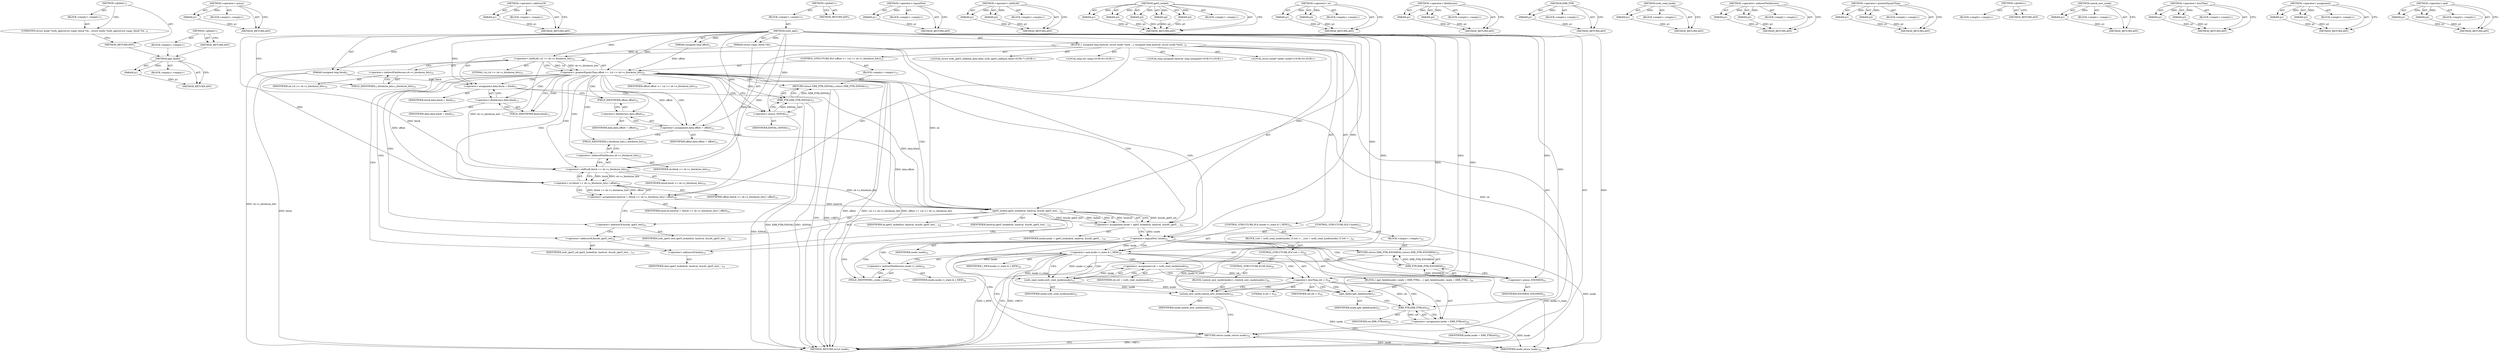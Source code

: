 digraph "&lt;global&gt;" {
vulnerable_195 [label=<(METHOD,iget_failed)>];
vulnerable_196 [label=<(PARAM,p1)>];
vulnerable_197 [label=<(BLOCK,&lt;empty&gt;,&lt;empty&gt;)>];
vulnerable_198 [label=<(METHOD_RETURN,ANY)>];
vulnerable_146 [label=<(METHOD,&lt;operator&gt;.minus)>];
vulnerable_147 [label=<(PARAM,p1)>];
vulnerable_148 [label=<(BLOCK,&lt;empty&gt;,&lt;empty&gt;)>];
vulnerable_149 [label=<(METHOD_RETURN,ANY)>];
vulnerable_173 [label=<(METHOD,&lt;operator&gt;.addressOf)>];
vulnerable_174 [label=<(PARAM,p1)>];
vulnerable_175 [label=<(BLOCK,&lt;empty&gt;,&lt;empty&gt;)>];
vulnerable_176 [label=<(METHOD_RETURN,ANY)>];
vulnerable_6 [label=<(METHOD,&lt;global&gt;)<SUB>1</SUB>>];
vulnerable_7 [label=<(BLOCK,&lt;empty&gt;,&lt;empty&gt;)<SUB>1</SUB>>];
vulnerable_8 [label=<(METHOD,isofs_iget)<SUB>1</SUB>>];
vulnerable_9 [label=<(PARAM,struct super_block *sb)<SUB>1</SUB>>];
vulnerable_10 [label=<(PARAM,unsigned long block)<SUB>2</SUB>>];
vulnerable_11 [label=<(PARAM,unsigned long offset)<SUB>3</SUB>>];
vulnerable_12 [label=<(BLOCK,{
 	unsigned long hashval;
 	struct inode *inod...,{
 	unsigned long hashval;
 	struct inode *inod...)<SUB>4</SUB>>];
vulnerable_13 [label="<(LOCAL,long unsigned hashval: long unsigned)<SUB>5</SUB>>"];
vulnerable_14 [label="<(LOCAL,struct inode* inode: inode*)<SUB>6</SUB>>"];
vulnerable_15 [label="<(LOCAL,struct isofs_iget5_callback_data data: isofs_iget5_callback_data)<SUB>7</SUB>>"];
vulnerable_16 [label="<(LOCAL,long ret: long)<SUB>8</SUB>>"];
vulnerable_17 [label=<(CONTROL_STRUCTURE,IF,if (offset &gt;= 1ul &lt;&lt; sb-&gt;s_blocksize_bits))<SUB>10</SUB>>];
vulnerable_18 [label=<(&lt;operator&gt;.greaterEqualsThan,offset &gt;= 1ul &lt;&lt; sb-&gt;s_blocksize_bits)<SUB>10</SUB>>];
vulnerable_19 [label=<(IDENTIFIER,offset,offset &gt;= 1ul &lt;&lt; sb-&gt;s_blocksize_bits)<SUB>10</SUB>>];
vulnerable_20 [label=<(&lt;operator&gt;.shiftLeft,1ul &lt;&lt; sb-&gt;s_blocksize_bits)<SUB>10</SUB>>];
vulnerable_21 [label=<(LITERAL,1ul,1ul &lt;&lt; sb-&gt;s_blocksize_bits)<SUB>10</SUB>>];
vulnerable_22 [label=<(&lt;operator&gt;.indirectFieldAccess,sb-&gt;s_blocksize_bits)<SUB>10</SUB>>];
vulnerable_23 [label=<(IDENTIFIER,sb,1ul &lt;&lt; sb-&gt;s_blocksize_bits)<SUB>10</SUB>>];
vulnerable_24 [label=<(FIELD_IDENTIFIER,s_blocksize_bits,s_blocksize_bits)<SUB>10</SUB>>];
vulnerable_25 [label=<(BLOCK,&lt;empty&gt;,&lt;empty&gt;)<SUB>11</SUB>>];
vulnerable_26 [label=<(RETURN,return ERR_PTR(-EINVAL);,return ERR_PTR(-EINVAL);)<SUB>11</SUB>>];
vulnerable_27 [label=<(ERR_PTR,ERR_PTR(-EINVAL))<SUB>11</SUB>>];
vulnerable_28 [label=<(&lt;operator&gt;.minus,-EINVAL)<SUB>11</SUB>>];
vulnerable_29 [label=<(IDENTIFIER,EINVAL,-EINVAL)<SUB>11</SUB>>];
vulnerable_30 [label=<(&lt;operator&gt;.assignment,data.block = block)<SUB>13</SUB>>];
vulnerable_31 [label=<(&lt;operator&gt;.fieldAccess,data.block)<SUB>13</SUB>>];
vulnerable_32 [label=<(IDENTIFIER,data,data.block = block)<SUB>13</SUB>>];
vulnerable_33 [label=<(FIELD_IDENTIFIER,block,block)<SUB>13</SUB>>];
vulnerable_34 [label=<(IDENTIFIER,block,data.block = block)<SUB>13</SUB>>];
vulnerable_35 [label=<(&lt;operator&gt;.assignment,data.offset = offset)<SUB>14</SUB>>];
vulnerable_36 [label=<(&lt;operator&gt;.fieldAccess,data.offset)<SUB>14</SUB>>];
vulnerable_37 [label=<(IDENTIFIER,data,data.offset = offset)<SUB>14</SUB>>];
vulnerable_38 [label=<(FIELD_IDENTIFIER,offset,offset)<SUB>14</SUB>>];
vulnerable_39 [label=<(IDENTIFIER,offset,data.offset = offset)<SUB>14</SUB>>];
vulnerable_40 [label=<(&lt;operator&gt;.assignment,hashval = (block &lt;&lt; sb-&gt;s_blocksize_bits) | offset)<SUB>16</SUB>>];
vulnerable_41 [label=<(IDENTIFIER,hashval,hashval = (block &lt;&lt; sb-&gt;s_blocksize_bits) | offset)<SUB>16</SUB>>];
vulnerable_42 [label=<(&lt;operator&gt;.or,(block &lt;&lt; sb-&gt;s_blocksize_bits) | offset)<SUB>16</SUB>>];
vulnerable_43 [label=<(&lt;operator&gt;.shiftLeft,block &lt;&lt; sb-&gt;s_blocksize_bits)<SUB>16</SUB>>];
vulnerable_44 [label=<(IDENTIFIER,block,block &lt;&lt; sb-&gt;s_blocksize_bits)<SUB>16</SUB>>];
vulnerable_45 [label=<(&lt;operator&gt;.indirectFieldAccess,sb-&gt;s_blocksize_bits)<SUB>16</SUB>>];
vulnerable_46 [label=<(IDENTIFIER,sb,block &lt;&lt; sb-&gt;s_blocksize_bits)<SUB>16</SUB>>];
vulnerable_47 [label=<(FIELD_IDENTIFIER,s_blocksize_bits,s_blocksize_bits)<SUB>16</SUB>>];
vulnerable_48 [label=<(IDENTIFIER,offset,(block &lt;&lt; sb-&gt;s_blocksize_bits) | offset)<SUB>16</SUB>>];
vulnerable_49 [label=<(&lt;operator&gt;.assignment,inode = iget5_locked(sb, hashval, &amp;isofs_iget5_...)<SUB>18</SUB>>];
vulnerable_50 [label=<(IDENTIFIER,inode,inode = iget5_locked(sb, hashval, &amp;isofs_iget5_...)<SUB>18</SUB>>];
vulnerable_51 [label=<(iget5_locked,iget5_locked(sb, hashval, &amp;isofs_iget5_test,
		...)<SUB>18</SUB>>];
vulnerable_52 [label=<(IDENTIFIER,sb,iget5_locked(sb, hashval, &amp;isofs_iget5_test,
		...)<SUB>18</SUB>>];
vulnerable_53 [label=<(IDENTIFIER,hashval,iget5_locked(sb, hashval, &amp;isofs_iget5_test,
		...)<SUB>18</SUB>>];
vulnerable_54 [label=<(&lt;operator&gt;.addressOf,&amp;isofs_iget5_test)<SUB>18</SUB>>];
vulnerable_55 [label=<(IDENTIFIER,isofs_iget5_test,iget5_locked(sb, hashval, &amp;isofs_iget5_test,
		...)<SUB>18</SUB>>];
vulnerable_56 [label=<(&lt;operator&gt;.addressOf,&amp;isofs_iget5_set)<SUB>19</SUB>>];
vulnerable_57 [label=<(IDENTIFIER,isofs_iget5_set,iget5_locked(sb, hashval, &amp;isofs_iget5_test,
		...)<SUB>19</SUB>>];
vulnerable_58 [label=<(&lt;operator&gt;.addressOf,&amp;data)<SUB>19</SUB>>];
vulnerable_59 [label=<(IDENTIFIER,data,iget5_locked(sb, hashval, &amp;isofs_iget5_test,
		...)<SUB>19</SUB>>];
vulnerable_60 [label=<(CONTROL_STRUCTURE,IF,if (!inode))<SUB>21</SUB>>];
vulnerable_61 [label=<(&lt;operator&gt;.logicalNot,!inode)<SUB>21</SUB>>];
vulnerable_62 [label=<(IDENTIFIER,inode,!inode)<SUB>21</SUB>>];
vulnerable_63 [label=<(BLOCK,&lt;empty&gt;,&lt;empty&gt;)<SUB>22</SUB>>];
vulnerable_64 [label=<(RETURN,return ERR_PTR(-ENOMEM);,return ERR_PTR(-ENOMEM);)<SUB>22</SUB>>];
vulnerable_65 [label=<(ERR_PTR,ERR_PTR(-ENOMEM))<SUB>22</SUB>>];
vulnerable_66 [label=<(&lt;operator&gt;.minus,-ENOMEM)<SUB>22</SUB>>];
vulnerable_67 [label=<(IDENTIFIER,ENOMEM,-ENOMEM)<SUB>22</SUB>>];
vulnerable_68 [label=<(CONTROL_STRUCTURE,IF,if (inode-&gt;i_state &amp; I_NEW))<SUB>24</SUB>>];
vulnerable_69 [label=<(&lt;operator&gt;.and,inode-&gt;i_state &amp; I_NEW)<SUB>24</SUB>>];
vulnerable_70 [label=<(&lt;operator&gt;.indirectFieldAccess,inode-&gt;i_state)<SUB>24</SUB>>];
vulnerable_71 [label=<(IDENTIFIER,inode,inode-&gt;i_state &amp; I_NEW)<SUB>24</SUB>>];
vulnerable_72 [label=<(FIELD_IDENTIFIER,i_state,i_state)<SUB>24</SUB>>];
vulnerable_73 [label=<(IDENTIFIER,I_NEW,inode-&gt;i_state &amp; I_NEW)<SUB>24</SUB>>];
vulnerable_74 [label=<(BLOCK,{
		ret = isofs_read_inode(inode);
 		if (ret &lt;...,{
		ret = isofs_read_inode(inode);
 		if (ret &lt;...)<SUB>24</SUB>>];
vulnerable_75 [label=<(&lt;operator&gt;.assignment,ret = isofs_read_inode(inode))<SUB>25</SUB>>];
vulnerable_76 [label=<(IDENTIFIER,ret,ret = isofs_read_inode(inode))<SUB>25</SUB>>];
vulnerable_77 [label=<(isofs_read_inode,isofs_read_inode(inode))<SUB>25</SUB>>];
vulnerable_78 [label=<(IDENTIFIER,inode,isofs_read_inode(inode))<SUB>25</SUB>>];
vulnerable_79 [label=<(CONTROL_STRUCTURE,IF,if (ret &lt; 0))<SUB>26</SUB>>];
vulnerable_80 [label=<(&lt;operator&gt;.lessThan,ret &lt; 0)<SUB>26</SUB>>];
vulnerable_81 [label=<(IDENTIFIER,ret,ret &lt; 0)<SUB>26</SUB>>];
vulnerable_82 [label=<(LITERAL,0,ret &lt; 0)<SUB>26</SUB>>];
vulnerable_83 [label=<(BLOCK,{
 			iget_failed(inode);
 			inode = ERR_PTR(r...,{
 			iget_failed(inode);
 			inode = ERR_PTR(r...)<SUB>26</SUB>>];
vulnerable_84 [label=<(iget_failed,iget_failed(inode))<SUB>27</SUB>>];
vulnerable_85 [label=<(IDENTIFIER,inode,iget_failed(inode))<SUB>27</SUB>>];
vulnerable_86 [label=<(&lt;operator&gt;.assignment,inode = ERR_PTR(ret))<SUB>28</SUB>>];
vulnerable_87 [label=<(IDENTIFIER,inode,inode = ERR_PTR(ret))<SUB>28</SUB>>];
vulnerable_88 [label=<(ERR_PTR,ERR_PTR(ret))<SUB>28</SUB>>];
vulnerable_89 [label=<(IDENTIFIER,ret,ERR_PTR(ret))<SUB>28</SUB>>];
vulnerable_90 [label=<(CONTROL_STRUCTURE,ELSE,else)<SUB>29</SUB>>];
vulnerable_91 [label=<(BLOCK,{
			unlock_new_inode(inode);
		},{
			unlock_new_inode(inode);
		})<SUB>29</SUB>>];
vulnerable_92 [label=<(unlock_new_inode,unlock_new_inode(inode))<SUB>30</SUB>>];
vulnerable_93 [label=<(IDENTIFIER,inode,unlock_new_inode(inode))<SUB>30</SUB>>];
vulnerable_94 [label=<(RETURN,return inode;,return inode;)<SUB>34</SUB>>];
vulnerable_95 [label=<(IDENTIFIER,inode,return inode;)<SUB>34</SUB>>];
vulnerable_96 [label=<(METHOD_RETURN,struct inode)<SUB>1</SUB>>];
vulnerable_98 [label=<(METHOD_RETURN,ANY)<SUB>1</SUB>>];
vulnerable_177 [label=<(METHOD,&lt;operator&gt;.logicalNot)>];
vulnerable_178 [label=<(PARAM,p1)>];
vulnerable_179 [label=<(BLOCK,&lt;empty&gt;,&lt;empty&gt;)>];
vulnerable_180 [label=<(METHOD_RETURN,ANY)>];
vulnerable_132 [label=<(METHOD,&lt;operator&gt;.shiftLeft)>];
vulnerable_133 [label=<(PARAM,p1)>];
vulnerable_134 [label=<(PARAM,p2)>];
vulnerable_135 [label=<(BLOCK,&lt;empty&gt;,&lt;empty&gt;)>];
vulnerable_136 [label=<(METHOD_RETURN,ANY)>];
vulnerable_165 [label=<(METHOD,iget5_locked)>];
vulnerable_166 [label=<(PARAM,p1)>];
vulnerable_167 [label=<(PARAM,p2)>];
vulnerable_168 [label=<(PARAM,p3)>];
vulnerable_169 [label=<(PARAM,p4)>];
vulnerable_170 [label=<(PARAM,p5)>];
vulnerable_171 [label=<(BLOCK,&lt;empty&gt;,&lt;empty&gt;)>];
vulnerable_172 [label=<(METHOD_RETURN,ANY)>];
vulnerable_160 [label=<(METHOD,&lt;operator&gt;.or)>];
vulnerable_161 [label=<(PARAM,p1)>];
vulnerable_162 [label=<(PARAM,p2)>];
vulnerable_163 [label=<(BLOCK,&lt;empty&gt;,&lt;empty&gt;)>];
vulnerable_164 [label=<(METHOD_RETURN,ANY)>];
vulnerable_155 [label=<(METHOD,&lt;operator&gt;.fieldAccess)>];
vulnerable_156 [label=<(PARAM,p1)>];
vulnerable_157 [label=<(PARAM,p2)>];
vulnerable_158 [label=<(BLOCK,&lt;empty&gt;,&lt;empty&gt;)>];
vulnerable_159 [label=<(METHOD_RETURN,ANY)>];
vulnerable_142 [label=<(METHOD,ERR_PTR)>];
vulnerable_143 [label=<(PARAM,p1)>];
vulnerable_144 [label=<(BLOCK,&lt;empty&gt;,&lt;empty&gt;)>];
vulnerable_145 [label=<(METHOD_RETURN,ANY)>];
vulnerable_186 [label=<(METHOD,isofs_read_inode)>];
vulnerable_187 [label=<(PARAM,p1)>];
vulnerable_188 [label=<(BLOCK,&lt;empty&gt;,&lt;empty&gt;)>];
vulnerable_189 [label=<(METHOD_RETURN,ANY)>];
vulnerable_137 [label=<(METHOD,&lt;operator&gt;.indirectFieldAccess)>];
vulnerable_138 [label=<(PARAM,p1)>];
vulnerable_139 [label=<(PARAM,p2)>];
vulnerable_140 [label=<(BLOCK,&lt;empty&gt;,&lt;empty&gt;)>];
vulnerable_141 [label=<(METHOD_RETURN,ANY)>];
vulnerable_127 [label=<(METHOD,&lt;operator&gt;.greaterEqualsThan)>];
vulnerable_128 [label=<(PARAM,p1)>];
vulnerable_129 [label=<(PARAM,p2)>];
vulnerable_130 [label=<(BLOCK,&lt;empty&gt;,&lt;empty&gt;)>];
vulnerable_131 [label=<(METHOD_RETURN,ANY)>];
vulnerable_121 [label=<(METHOD,&lt;global&gt;)<SUB>1</SUB>>];
vulnerable_122 [label=<(BLOCK,&lt;empty&gt;,&lt;empty&gt;)>];
vulnerable_123 [label=<(METHOD_RETURN,ANY)>];
vulnerable_199 [label=<(METHOD,unlock_new_inode)>];
vulnerable_200 [label=<(PARAM,p1)>];
vulnerable_201 [label=<(BLOCK,&lt;empty&gt;,&lt;empty&gt;)>];
vulnerable_202 [label=<(METHOD_RETURN,ANY)>];
vulnerable_190 [label=<(METHOD,&lt;operator&gt;.lessThan)>];
vulnerable_191 [label=<(PARAM,p1)>];
vulnerable_192 [label=<(PARAM,p2)>];
vulnerable_193 [label=<(BLOCK,&lt;empty&gt;,&lt;empty&gt;)>];
vulnerable_194 [label=<(METHOD_RETURN,ANY)>];
vulnerable_150 [label=<(METHOD,&lt;operator&gt;.assignment)>];
vulnerable_151 [label=<(PARAM,p1)>];
vulnerable_152 [label=<(PARAM,p2)>];
vulnerable_153 [label=<(BLOCK,&lt;empty&gt;,&lt;empty&gt;)>];
vulnerable_154 [label=<(METHOD_RETURN,ANY)>];
vulnerable_181 [label=<(METHOD,&lt;operator&gt;.and)>];
vulnerable_182 [label=<(PARAM,p1)>];
vulnerable_183 [label=<(PARAM,p2)>];
vulnerable_184 [label=<(BLOCK,&lt;empty&gt;,&lt;empty&gt;)>];
vulnerable_185 [label=<(METHOD_RETURN,ANY)>];
fixed_6 [label=<(METHOD,&lt;global&gt;)<SUB>1</SUB>>];
fixed_7 [label=<(BLOCK,&lt;empty&gt;,&lt;empty&gt;)<SUB>1</SUB>>];
fixed_8 [label=<(UNKNOWN,struct inode *isofs_iget(struct super_block *sb...,struct inode *isofs_iget(struct super_block *sb...)<SUB>1</SUB>>];
fixed_9 [label=<(METHOD_RETURN,ANY)<SUB>1</SUB>>];
fixed_14 [label=<(METHOD,&lt;global&gt;)<SUB>1</SUB>>];
fixed_15 [label=<(BLOCK,&lt;empty&gt;,&lt;empty&gt;)>];
fixed_16 [label=<(METHOD_RETURN,ANY)>];
vulnerable_195 -> vulnerable_196  [key=0, label="AST: "];
vulnerable_195 -> vulnerable_196  [key=1, label="DDG: "];
vulnerable_195 -> vulnerable_197  [key=0, label="AST: "];
vulnerable_195 -> vulnerable_198  [key=0, label="AST: "];
vulnerable_195 -> vulnerable_198  [key=1, label="CFG: "];
vulnerable_196 -> vulnerable_198  [key=0, label="DDG: p1"];
vulnerable_146 -> vulnerable_147  [key=0, label="AST: "];
vulnerable_146 -> vulnerable_147  [key=1, label="DDG: "];
vulnerable_146 -> vulnerable_148  [key=0, label="AST: "];
vulnerable_146 -> vulnerable_149  [key=0, label="AST: "];
vulnerable_146 -> vulnerable_149  [key=1, label="CFG: "];
vulnerable_147 -> vulnerable_149  [key=0, label="DDG: p1"];
vulnerable_173 -> vulnerable_174  [key=0, label="AST: "];
vulnerable_173 -> vulnerable_174  [key=1, label="DDG: "];
vulnerable_173 -> vulnerable_175  [key=0, label="AST: "];
vulnerable_173 -> vulnerable_176  [key=0, label="AST: "];
vulnerable_173 -> vulnerable_176  [key=1, label="CFG: "];
vulnerable_174 -> vulnerable_176  [key=0, label="DDG: p1"];
vulnerable_6 -> vulnerable_7  [key=0, label="AST: "];
vulnerable_6 -> vulnerable_98  [key=0, label="AST: "];
vulnerable_6 -> vulnerable_98  [key=1, label="CFG: "];
vulnerable_7 -> vulnerable_8  [key=0, label="AST: "];
vulnerable_8 -> vulnerable_9  [key=0, label="AST: "];
vulnerable_8 -> vulnerable_9  [key=1, label="DDG: "];
vulnerable_8 -> vulnerable_10  [key=0, label="AST: "];
vulnerable_8 -> vulnerable_10  [key=1, label="DDG: "];
vulnerable_8 -> vulnerable_11  [key=0, label="AST: "];
vulnerable_8 -> vulnerable_11  [key=1, label="DDG: "];
vulnerable_8 -> vulnerable_12  [key=0, label="AST: "];
vulnerable_8 -> vulnerable_96  [key=0, label="AST: "];
vulnerable_8 -> vulnerable_24  [key=0, label="CFG: "];
vulnerable_8 -> vulnerable_30  [key=0, label="DDG: "];
vulnerable_8 -> vulnerable_35  [key=0, label="DDG: "];
vulnerable_8 -> vulnerable_95  [key=0, label="DDG: "];
vulnerable_8 -> vulnerable_18  [key=0, label="DDG: "];
vulnerable_8 -> vulnerable_42  [key=0, label="DDG: "];
vulnerable_8 -> vulnerable_51  [key=0, label="DDG: "];
vulnerable_8 -> vulnerable_61  [key=0, label="DDG: "];
vulnerable_8 -> vulnerable_69  [key=0, label="DDG: "];
vulnerable_8 -> vulnerable_20  [key=0, label="DDG: "];
vulnerable_8 -> vulnerable_43  [key=0, label="DDG: "];
vulnerable_8 -> vulnerable_77  [key=0, label="DDG: "];
vulnerable_8 -> vulnerable_80  [key=0, label="DDG: "];
vulnerable_8 -> vulnerable_28  [key=0, label="DDG: "];
vulnerable_8 -> vulnerable_66  [key=0, label="DDG: "];
vulnerable_8 -> vulnerable_84  [key=0, label="DDG: "];
vulnerable_8 -> vulnerable_88  [key=0, label="DDG: "];
vulnerable_8 -> vulnerable_92  [key=0, label="DDG: "];
vulnerable_9 -> vulnerable_96  [key=0, label="DDG: sb"];
vulnerable_9 -> vulnerable_51  [key=0, label="DDG: sb"];
vulnerable_9 -> vulnerable_20  [key=0, label="DDG: sb"];
vulnerable_9 -> vulnerable_43  [key=0, label="DDG: sb"];
vulnerable_10 -> vulnerable_96  [key=0, label="DDG: block"];
vulnerable_10 -> vulnerable_30  [key=0, label="DDG: block"];
vulnerable_10 -> vulnerable_43  [key=0, label="DDG: block"];
vulnerable_11 -> vulnerable_18  [key=0, label="DDG: offset"];
vulnerable_12 -> vulnerable_13  [key=0, label="AST: "];
vulnerable_12 -> vulnerable_14  [key=0, label="AST: "];
vulnerable_12 -> vulnerable_15  [key=0, label="AST: "];
vulnerable_12 -> vulnerable_16  [key=0, label="AST: "];
vulnerable_12 -> vulnerable_17  [key=0, label="AST: "];
vulnerable_12 -> vulnerable_30  [key=0, label="AST: "];
vulnerable_12 -> vulnerable_35  [key=0, label="AST: "];
vulnerable_12 -> vulnerable_40  [key=0, label="AST: "];
vulnerable_12 -> vulnerable_49  [key=0, label="AST: "];
vulnerable_12 -> vulnerable_60  [key=0, label="AST: "];
vulnerable_12 -> vulnerable_68  [key=0, label="AST: "];
vulnerable_12 -> vulnerable_94  [key=0, label="AST: "];
vulnerable_17 -> vulnerable_18  [key=0, label="AST: "];
vulnerable_17 -> vulnerable_25  [key=0, label="AST: "];
vulnerable_18 -> vulnerable_19  [key=0, label="AST: "];
vulnerable_18 -> vulnerable_20  [key=0, label="AST: "];
vulnerable_18 -> vulnerable_28  [key=0, label="CFG: "];
vulnerable_18 -> vulnerable_28  [key=1, label="CDG: "];
vulnerable_18 -> vulnerable_33  [key=0, label="CFG: "];
vulnerable_18 -> vulnerable_33  [key=1, label="CDG: "];
vulnerable_18 -> vulnerable_96  [key=0, label="DDG: offset"];
vulnerable_18 -> vulnerable_96  [key=1, label="DDG: 1ul &lt;&lt; sb-&gt;s_blocksize_bits"];
vulnerable_18 -> vulnerable_96  [key=2, label="DDG: offset &gt;= 1ul &lt;&lt; sb-&gt;s_blocksize_bits"];
vulnerable_18 -> vulnerable_35  [key=0, label="DDG: offset"];
vulnerable_18 -> vulnerable_35  [key=1, label="CDG: "];
vulnerable_18 -> vulnerable_42  [key=0, label="DDG: offset"];
vulnerable_18 -> vulnerable_42  [key=1, label="CDG: "];
vulnerable_18 -> vulnerable_47  [key=0, label="CDG: "];
vulnerable_18 -> vulnerable_30  [key=0, label="CDG: "];
vulnerable_18 -> vulnerable_49  [key=0, label="CDG: "];
vulnerable_18 -> vulnerable_26  [key=0, label="CDG: "];
vulnerable_18 -> vulnerable_51  [key=0, label="CDG: "];
vulnerable_18 -> vulnerable_38  [key=0, label="CDG: "];
vulnerable_18 -> vulnerable_56  [key=0, label="CDG: "];
vulnerable_18 -> vulnerable_45  [key=0, label="CDG: "];
vulnerable_18 -> vulnerable_27  [key=0, label="CDG: "];
vulnerable_18 -> vulnerable_40  [key=0, label="CDG: "];
vulnerable_18 -> vulnerable_54  [key=0, label="CDG: "];
vulnerable_18 -> vulnerable_43  [key=0, label="CDG: "];
vulnerable_18 -> vulnerable_58  [key=0, label="CDG: "];
vulnerable_18 -> vulnerable_61  [key=0, label="CDG: "];
vulnerable_18 -> vulnerable_36  [key=0, label="CDG: "];
vulnerable_18 -> vulnerable_31  [key=0, label="CDG: "];
vulnerable_20 -> vulnerable_21  [key=0, label="AST: "];
vulnerable_20 -> vulnerable_22  [key=0, label="AST: "];
vulnerable_20 -> vulnerable_18  [key=0, label="CFG: "];
vulnerable_20 -> vulnerable_18  [key=1, label="DDG: 1ul"];
vulnerable_20 -> vulnerable_18  [key=2, label="DDG: sb-&gt;s_blocksize_bits"];
vulnerable_20 -> vulnerable_96  [key=0, label="DDG: sb-&gt;s_blocksize_bits"];
vulnerable_20 -> vulnerable_43  [key=0, label="DDG: sb-&gt;s_blocksize_bits"];
vulnerable_22 -> vulnerable_23  [key=0, label="AST: "];
vulnerable_22 -> vulnerable_24  [key=0, label="AST: "];
vulnerable_22 -> vulnerable_20  [key=0, label="CFG: "];
vulnerable_24 -> vulnerable_22  [key=0, label="CFG: "];
vulnerable_25 -> vulnerable_26  [key=0, label="AST: "];
vulnerable_26 -> vulnerable_27  [key=0, label="AST: "];
vulnerable_26 -> vulnerable_96  [key=0, label="CFG: "];
vulnerable_26 -> vulnerable_96  [key=1, label="DDG: &lt;RET&gt;"];
vulnerable_27 -> vulnerable_28  [key=0, label="AST: "];
vulnerable_27 -> vulnerable_26  [key=0, label="CFG: "];
vulnerable_27 -> vulnerable_26  [key=1, label="DDG: ERR_PTR(-EINVAL)"];
vulnerable_27 -> vulnerable_96  [key=0, label="DDG: -EINVAL"];
vulnerable_27 -> vulnerable_96  [key=1, label="DDG: ERR_PTR(-EINVAL)"];
vulnerable_28 -> vulnerable_29  [key=0, label="AST: "];
vulnerable_28 -> vulnerable_27  [key=0, label="CFG: "];
vulnerable_28 -> vulnerable_27  [key=1, label="DDG: EINVAL"];
vulnerable_28 -> vulnerable_96  [key=0, label="DDG: EINVAL"];
vulnerable_30 -> vulnerable_31  [key=0, label="AST: "];
vulnerable_30 -> vulnerable_34  [key=0, label="AST: "];
vulnerable_30 -> vulnerable_38  [key=0, label="CFG: "];
vulnerable_30 -> vulnerable_51  [key=0, label="DDG: data.block"];
vulnerable_31 -> vulnerable_32  [key=0, label="AST: "];
vulnerable_31 -> vulnerable_33  [key=0, label="AST: "];
vulnerable_31 -> vulnerable_30  [key=0, label="CFG: "];
vulnerable_33 -> vulnerable_31  [key=0, label="CFG: "];
vulnerable_35 -> vulnerable_36  [key=0, label="AST: "];
vulnerable_35 -> vulnerable_39  [key=0, label="AST: "];
vulnerable_35 -> vulnerable_47  [key=0, label="CFG: "];
vulnerable_35 -> vulnerable_51  [key=0, label="DDG: data.offset"];
vulnerable_36 -> vulnerable_37  [key=0, label="AST: "];
vulnerable_36 -> vulnerable_38  [key=0, label="AST: "];
vulnerable_36 -> vulnerable_35  [key=0, label="CFG: "];
vulnerable_38 -> vulnerable_36  [key=0, label="CFG: "];
vulnerable_40 -> vulnerable_41  [key=0, label="AST: "];
vulnerable_40 -> vulnerable_42  [key=0, label="AST: "];
vulnerable_40 -> vulnerable_54  [key=0, label="CFG: "];
vulnerable_40 -> vulnerable_51  [key=0, label="DDG: hashval"];
vulnerable_42 -> vulnerable_43  [key=0, label="AST: "];
vulnerable_42 -> vulnerable_48  [key=0, label="AST: "];
vulnerable_42 -> vulnerable_40  [key=0, label="CFG: "];
vulnerable_42 -> vulnerable_40  [key=1, label="DDG: block &lt;&lt; sb-&gt;s_blocksize_bits"];
vulnerable_42 -> vulnerable_40  [key=2, label="DDG: offset"];
vulnerable_43 -> vulnerable_44  [key=0, label="AST: "];
vulnerable_43 -> vulnerable_45  [key=0, label="AST: "];
vulnerable_43 -> vulnerable_42  [key=0, label="CFG: "];
vulnerable_43 -> vulnerable_42  [key=1, label="DDG: block"];
vulnerable_43 -> vulnerable_42  [key=2, label="DDG: sb-&gt;s_blocksize_bits"];
vulnerable_43 -> vulnerable_51  [key=0, label="DDG: sb-&gt;s_blocksize_bits"];
vulnerable_45 -> vulnerable_46  [key=0, label="AST: "];
vulnerable_45 -> vulnerable_47  [key=0, label="AST: "];
vulnerable_45 -> vulnerable_43  [key=0, label="CFG: "];
vulnerable_47 -> vulnerable_45  [key=0, label="CFG: "];
vulnerable_49 -> vulnerable_50  [key=0, label="AST: "];
vulnerable_49 -> vulnerable_51  [key=0, label="AST: "];
vulnerable_49 -> vulnerable_61  [key=0, label="CFG: "];
vulnerable_49 -> vulnerable_61  [key=1, label="DDG: inode"];
vulnerable_51 -> vulnerable_52  [key=0, label="AST: "];
vulnerable_51 -> vulnerable_53  [key=0, label="AST: "];
vulnerable_51 -> vulnerable_54  [key=0, label="AST: "];
vulnerable_51 -> vulnerable_56  [key=0, label="AST: "];
vulnerable_51 -> vulnerable_58  [key=0, label="AST: "];
vulnerable_51 -> vulnerable_49  [key=0, label="CFG: "];
vulnerable_51 -> vulnerable_49  [key=1, label="DDG: &amp;isofs_iget5_set"];
vulnerable_51 -> vulnerable_49  [key=2, label="DDG: &amp;isofs_iget5_test"];
vulnerable_51 -> vulnerable_49  [key=3, label="DDG: &amp;data"];
vulnerable_51 -> vulnerable_49  [key=4, label="DDG: sb"];
vulnerable_51 -> vulnerable_49  [key=5, label="DDG: hashval"];
vulnerable_54 -> vulnerable_55  [key=0, label="AST: "];
vulnerable_54 -> vulnerable_56  [key=0, label="CFG: "];
vulnerable_56 -> vulnerable_57  [key=0, label="AST: "];
vulnerable_56 -> vulnerable_58  [key=0, label="CFG: "];
vulnerable_58 -> vulnerable_59  [key=0, label="AST: "];
vulnerable_58 -> vulnerable_51  [key=0, label="CFG: "];
vulnerable_60 -> vulnerable_61  [key=0, label="AST: "];
vulnerable_60 -> vulnerable_63  [key=0, label="AST: "];
vulnerable_61 -> vulnerable_62  [key=0, label="AST: "];
vulnerable_61 -> vulnerable_66  [key=0, label="CFG: "];
vulnerable_61 -> vulnerable_66  [key=1, label="CDG: "];
vulnerable_61 -> vulnerable_72  [key=0, label="CFG: "];
vulnerable_61 -> vulnerable_72  [key=1, label="CDG: "];
vulnerable_61 -> vulnerable_95  [key=0, label="DDG: inode"];
vulnerable_61 -> vulnerable_69  [key=0, label="DDG: inode"];
vulnerable_61 -> vulnerable_69  [key=1, label="CDG: "];
vulnerable_61 -> vulnerable_77  [key=0, label="DDG: inode"];
vulnerable_61 -> vulnerable_94  [key=0, label="CDG: "];
vulnerable_61 -> vulnerable_64  [key=0, label="CDG: "];
vulnerable_61 -> vulnerable_65  [key=0, label="CDG: "];
vulnerable_61 -> vulnerable_70  [key=0, label="CDG: "];
vulnerable_63 -> vulnerable_64  [key=0, label="AST: "];
vulnerable_64 -> vulnerable_65  [key=0, label="AST: "];
vulnerable_64 -> vulnerable_96  [key=0, label="CFG: "];
vulnerable_64 -> vulnerable_96  [key=1, label="DDG: &lt;RET&gt;"];
vulnerable_65 -> vulnerable_66  [key=0, label="AST: "];
vulnerable_65 -> vulnerable_64  [key=0, label="CFG: "];
vulnerable_65 -> vulnerable_64  [key=1, label="DDG: ERR_PTR(-ENOMEM)"];
vulnerable_66 -> vulnerable_67  [key=0, label="AST: "];
vulnerable_66 -> vulnerable_65  [key=0, label="CFG: "];
vulnerable_66 -> vulnerable_65  [key=1, label="DDG: ENOMEM"];
vulnerable_68 -> vulnerable_69  [key=0, label="AST: "];
vulnerable_68 -> vulnerable_74  [key=0, label="AST: "];
vulnerable_69 -> vulnerable_70  [key=0, label="AST: "];
vulnerable_69 -> vulnerable_73  [key=0, label="AST: "];
vulnerable_69 -> vulnerable_77  [key=0, label="CFG: "];
vulnerable_69 -> vulnerable_77  [key=1, label="DDG: inode-&gt;i_state"];
vulnerable_69 -> vulnerable_77  [key=2, label="CDG: "];
vulnerable_69 -> vulnerable_94  [key=0, label="CFG: "];
vulnerable_69 -> vulnerable_96  [key=0, label="DDG: I_NEW"];
vulnerable_69 -> vulnerable_95  [key=0, label="DDG: inode-&gt;i_state"];
vulnerable_69 -> vulnerable_84  [key=0, label="DDG: inode-&gt;i_state"];
vulnerable_69 -> vulnerable_92  [key=0, label="DDG: inode-&gt;i_state"];
vulnerable_69 -> vulnerable_75  [key=0, label="CDG: "];
vulnerable_69 -> vulnerable_80  [key=0, label="CDG: "];
vulnerable_70 -> vulnerable_71  [key=0, label="AST: "];
vulnerable_70 -> vulnerable_72  [key=0, label="AST: "];
vulnerable_70 -> vulnerable_69  [key=0, label="CFG: "];
vulnerable_72 -> vulnerable_70  [key=0, label="CFG: "];
vulnerable_74 -> vulnerable_75  [key=0, label="AST: "];
vulnerable_74 -> vulnerable_79  [key=0, label="AST: "];
vulnerable_75 -> vulnerable_76  [key=0, label="AST: "];
vulnerable_75 -> vulnerable_77  [key=0, label="AST: "];
vulnerable_75 -> vulnerable_80  [key=0, label="CFG: "];
vulnerable_75 -> vulnerable_80  [key=1, label="DDG: ret"];
vulnerable_77 -> vulnerable_78  [key=0, label="AST: "];
vulnerable_77 -> vulnerable_75  [key=0, label="CFG: "];
vulnerable_77 -> vulnerable_75  [key=1, label="DDG: inode"];
vulnerable_77 -> vulnerable_84  [key=0, label="DDG: inode"];
vulnerable_77 -> vulnerable_92  [key=0, label="DDG: inode"];
vulnerable_79 -> vulnerable_80  [key=0, label="AST: "];
vulnerable_79 -> vulnerable_83  [key=0, label="AST: "];
vulnerable_79 -> vulnerable_90  [key=0, label="AST: "];
vulnerable_80 -> vulnerable_81  [key=0, label="AST: "];
vulnerable_80 -> vulnerable_82  [key=0, label="AST: "];
vulnerable_80 -> vulnerable_84  [key=0, label="CFG: "];
vulnerable_80 -> vulnerable_84  [key=1, label="CDG: "];
vulnerable_80 -> vulnerable_92  [key=0, label="CFG: "];
vulnerable_80 -> vulnerable_92  [key=1, label="CDG: "];
vulnerable_80 -> vulnerable_88  [key=0, label="DDG: ret"];
vulnerable_80 -> vulnerable_88  [key=1, label="CDG: "];
vulnerable_80 -> vulnerable_86  [key=0, label="CDG: "];
vulnerable_83 -> vulnerable_84  [key=0, label="AST: "];
vulnerable_83 -> vulnerable_86  [key=0, label="AST: "];
vulnerable_84 -> vulnerable_85  [key=0, label="AST: "];
vulnerable_84 -> vulnerable_88  [key=0, label="CFG: "];
vulnerable_86 -> vulnerable_87  [key=0, label="AST: "];
vulnerable_86 -> vulnerable_88  [key=0, label="AST: "];
vulnerable_86 -> vulnerable_94  [key=0, label="CFG: "];
vulnerable_86 -> vulnerable_95  [key=0, label="DDG: inode"];
vulnerable_88 -> vulnerable_89  [key=0, label="AST: "];
vulnerable_88 -> vulnerable_86  [key=0, label="CFG: "];
vulnerable_88 -> vulnerable_86  [key=1, label="DDG: ret"];
vulnerable_90 -> vulnerable_91  [key=0, label="AST: "];
vulnerable_91 -> vulnerable_92  [key=0, label="AST: "];
vulnerable_92 -> vulnerable_93  [key=0, label="AST: "];
vulnerable_92 -> vulnerable_94  [key=0, label="CFG: "];
vulnerable_92 -> vulnerable_95  [key=0, label="DDG: inode"];
vulnerable_94 -> vulnerable_95  [key=0, label="AST: "];
vulnerable_94 -> vulnerable_96  [key=0, label="CFG: "];
vulnerable_94 -> vulnerable_96  [key=1, label="DDG: &lt;RET&gt;"];
vulnerable_95 -> vulnerable_94  [key=0, label="DDG: inode"];
vulnerable_177 -> vulnerable_178  [key=0, label="AST: "];
vulnerable_177 -> vulnerable_178  [key=1, label="DDG: "];
vulnerable_177 -> vulnerable_179  [key=0, label="AST: "];
vulnerable_177 -> vulnerable_180  [key=0, label="AST: "];
vulnerable_177 -> vulnerable_180  [key=1, label="CFG: "];
vulnerable_178 -> vulnerable_180  [key=0, label="DDG: p1"];
vulnerable_132 -> vulnerable_133  [key=0, label="AST: "];
vulnerable_132 -> vulnerable_133  [key=1, label="DDG: "];
vulnerable_132 -> vulnerable_135  [key=0, label="AST: "];
vulnerable_132 -> vulnerable_134  [key=0, label="AST: "];
vulnerable_132 -> vulnerable_134  [key=1, label="DDG: "];
vulnerable_132 -> vulnerable_136  [key=0, label="AST: "];
vulnerable_132 -> vulnerable_136  [key=1, label="CFG: "];
vulnerable_133 -> vulnerable_136  [key=0, label="DDG: p1"];
vulnerable_134 -> vulnerable_136  [key=0, label="DDG: p2"];
vulnerable_165 -> vulnerable_166  [key=0, label="AST: "];
vulnerable_165 -> vulnerable_166  [key=1, label="DDG: "];
vulnerable_165 -> vulnerable_171  [key=0, label="AST: "];
vulnerable_165 -> vulnerable_167  [key=0, label="AST: "];
vulnerable_165 -> vulnerable_167  [key=1, label="DDG: "];
vulnerable_165 -> vulnerable_172  [key=0, label="AST: "];
vulnerable_165 -> vulnerable_172  [key=1, label="CFG: "];
vulnerable_165 -> vulnerable_168  [key=0, label="AST: "];
vulnerable_165 -> vulnerable_168  [key=1, label="DDG: "];
vulnerable_165 -> vulnerable_169  [key=0, label="AST: "];
vulnerable_165 -> vulnerable_169  [key=1, label="DDG: "];
vulnerable_165 -> vulnerable_170  [key=0, label="AST: "];
vulnerable_165 -> vulnerable_170  [key=1, label="DDG: "];
vulnerable_166 -> vulnerable_172  [key=0, label="DDG: p1"];
vulnerable_167 -> vulnerable_172  [key=0, label="DDG: p2"];
vulnerable_168 -> vulnerable_172  [key=0, label="DDG: p3"];
vulnerable_169 -> vulnerable_172  [key=0, label="DDG: p4"];
vulnerable_170 -> vulnerable_172  [key=0, label="DDG: p5"];
vulnerable_160 -> vulnerable_161  [key=0, label="AST: "];
vulnerable_160 -> vulnerable_161  [key=1, label="DDG: "];
vulnerable_160 -> vulnerable_163  [key=0, label="AST: "];
vulnerable_160 -> vulnerable_162  [key=0, label="AST: "];
vulnerable_160 -> vulnerable_162  [key=1, label="DDG: "];
vulnerable_160 -> vulnerable_164  [key=0, label="AST: "];
vulnerable_160 -> vulnerable_164  [key=1, label="CFG: "];
vulnerable_161 -> vulnerable_164  [key=0, label="DDG: p1"];
vulnerable_162 -> vulnerable_164  [key=0, label="DDG: p2"];
vulnerable_155 -> vulnerable_156  [key=0, label="AST: "];
vulnerable_155 -> vulnerable_156  [key=1, label="DDG: "];
vulnerable_155 -> vulnerable_158  [key=0, label="AST: "];
vulnerable_155 -> vulnerable_157  [key=0, label="AST: "];
vulnerable_155 -> vulnerable_157  [key=1, label="DDG: "];
vulnerable_155 -> vulnerable_159  [key=0, label="AST: "];
vulnerable_155 -> vulnerable_159  [key=1, label="CFG: "];
vulnerable_156 -> vulnerable_159  [key=0, label="DDG: p1"];
vulnerable_157 -> vulnerable_159  [key=0, label="DDG: p2"];
vulnerable_142 -> vulnerable_143  [key=0, label="AST: "];
vulnerable_142 -> vulnerable_143  [key=1, label="DDG: "];
vulnerable_142 -> vulnerable_144  [key=0, label="AST: "];
vulnerable_142 -> vulnerable_145  [key=0, label="AST: "];
vulnerable_142 -> vulnerable_145  [key=1, label="CFG: "];
vulnerable_143 -> vulnerable_145  [key=0, label="DDG: p1"];
vulnerable_186 -> vulnerable_187  [key=0, label="AST: "];
vulnerable_186 -> vulnerable_187  [key=1, label="DDG: "];
vulnerable_186 -> vulnerable_188  [key=0, label="AST: "];
vulnerable_186 -> vulnerable_189  [key=0, label="AST: "];
vulnerable_186 -> vulnerable_189  [key=1, label="CFG: "];
vulnerable_187 -> vulnerable_189  [key=0, label="DDG: p1"];
vulnerable_137 -> vulnerable_138  [key=0, label="AST: "];
vulnerable_137 -> vulnerable_138  [key=1, label="DDG: "];
vulnerable_137 -> vulnerable_140  [key=0, label="AST: "];
vulnerable_137 -> vulnerable_139  [key=0, label="AST: "];
vulnerable_137 -> vulnerable_139  [key=1, label="DDG: "];
vulnerable_137 -> vulnerable_141  [key=0, label="AST: "];
vulnerable_137 -> vulnerable_141  [key=1, label="CFG: "];
vulnerable_138 -> vulnerable_141  [key=0, label="DDG: p1"];
vulnerable_139 -> vulnerable_141  [key=0, label="DDG: p2"];
vulnerable_127 -> vulnerable_128  [key=0, label="AST: "];
vulnerable_127 -> vulnerable_128  [key=1, label="DDG: "];
vulnerable_127 -> vulnerable_130  [key=0, label="AST: "];
vulnerable_127 -> vulnerable_129  [key=0, label="AST: "];
vulnerable_127 -> vulnerable_129  [key=1, label="DDG: "];
vulnerable_127 -> vulnerable_131  [key=0, label="AST: "];
vulnerable_127 -> vulnerable_131  [key=1, label="CFG: "];
vulnerable_128 -> vulnerable_131  [key=0, label="DDG: p1"];
vulnerable_129 -> vulnerable_131  [key=0, label="DDG: p2"];
vulnerable_121 -> vulnerable_122  [key=0, label="AST: "];
vulnerable_121 -> vulnerable_123  [key=0, label="AST: "];
vulnerable_121 -> vulnerable_123  [key=1, label="CFG: "];
vulnerable_199 -> vulnerable_200  [key=0, label="AST: "];
vulnerable_199 -> vulnerable_200  [key=1, label="DDG: "];
vulnerable_199 -> vulnerable_201  [key=0, label="AST: "];
vulnerable_199 -> vulnerable_202  [key=0, label="AST: "];
vulnerable_199 -> vulnerable_202  [key=1, label="CFG: "];
vulnerable_200 -> vulnerable_202  [key=0, label="DDG: p1"];
vulnerable_190 -> vulnerable_191  [key=0, label="AST: "];
vulnerable_190 -> vulnerable_191  [key=1, label="DDG: "];
vulnerable_190 -> vulnerable_193  [key=0, label="AST: "];
vulnerable_190 -> vulnerable_192  [key=0, label="AST: "];
vulnerable_190 -> vulnerable_192  [key=1, label="DDG: "];
vulnerable_190 -> vulnerable_194  [key=0, label="AST: "];
vulnerable_190 -> vulnerable_194  [key=1, label="CFG: "];
vulnerable_191 -> vulnerable_194  [key=0, label="DDG: p1"];
vulnerable_192 -> vulnerable_194  [key=0, label="DDG: p2"];
vulnerable_150 -> vulnerable_151  [key=0, label="AST: "];
vulnerable_150 -> vulnerable_151  [key=1, label="DDG: "];
vulnerable_150 -> vulnerable_153  [key=0, label="AST: "];
vulnerable_150 -> vulnerable_152  [key=0, label="AST: "];
vulnerable_150 -> vulnerable_152  [key=1, label="DDG: "];
vulnerable_150 -> vulnerable_154  [key=0, label="AST: "];
vulnerable_150 -> vulnerable_154  [key=1, label="CFG: "];
vulnerable_151 -> vulnerable_154  [key=0, label="DDG: p1"];
vulnerable_152 -> vulnerable_154  [key=0, label="DDG: p2"];
vulnerable_181 -> vulnerable_182  [key=0, label="AST: "];
vulnerable_181 -> vulnerable_182  [key=1, label="DDG: "];
vulnerable_181 -> vulnerable_184  [key=0, label="AST: "];
vulnerable_181 -> vulnerable_183  [key=0, label="AST: "];
vulnerable_181 -> vulnerable_183  [key=1, label="DDG: "];
vulnerable_181 -> vulnerable_185  [key=0, label="AST: "];
vulnerable_181 -> vulnerable_185  [key=1, label="CFG: "];
vulnerable_182 -> vulnerable_185  [key=0, label="DDG: p1"];
vulnerable_183 -> vulnerable_185  [key=0, label="DDG: p2"];
fixed_6 -> fixed_7  [key=0, label="AST: "];
fixed_6 -> fixed_9  [key=0, label="AST: "];
fixed_6 -> fixed_8  [key=0, label="CFG: "];
fixed_7 -> fixed_8  [key=0, label="AST: "];
fixed_8 -> fixed_9  [key=0, label="CFG: "];
fixed_9 -> vulnerable_195  [key=0];
fixed_14 -> fixed_15  [key=0, label="AST: "];
fixed_14 -> fixed_16  [key=0, label="AST: "];
fixed_14 -> fixed_16  [key=1, label="CFG: "];
fixed_15 -> vulnerable_195  [key=0];
fixed_16 -> vulnerable_195  [key=0];
}
